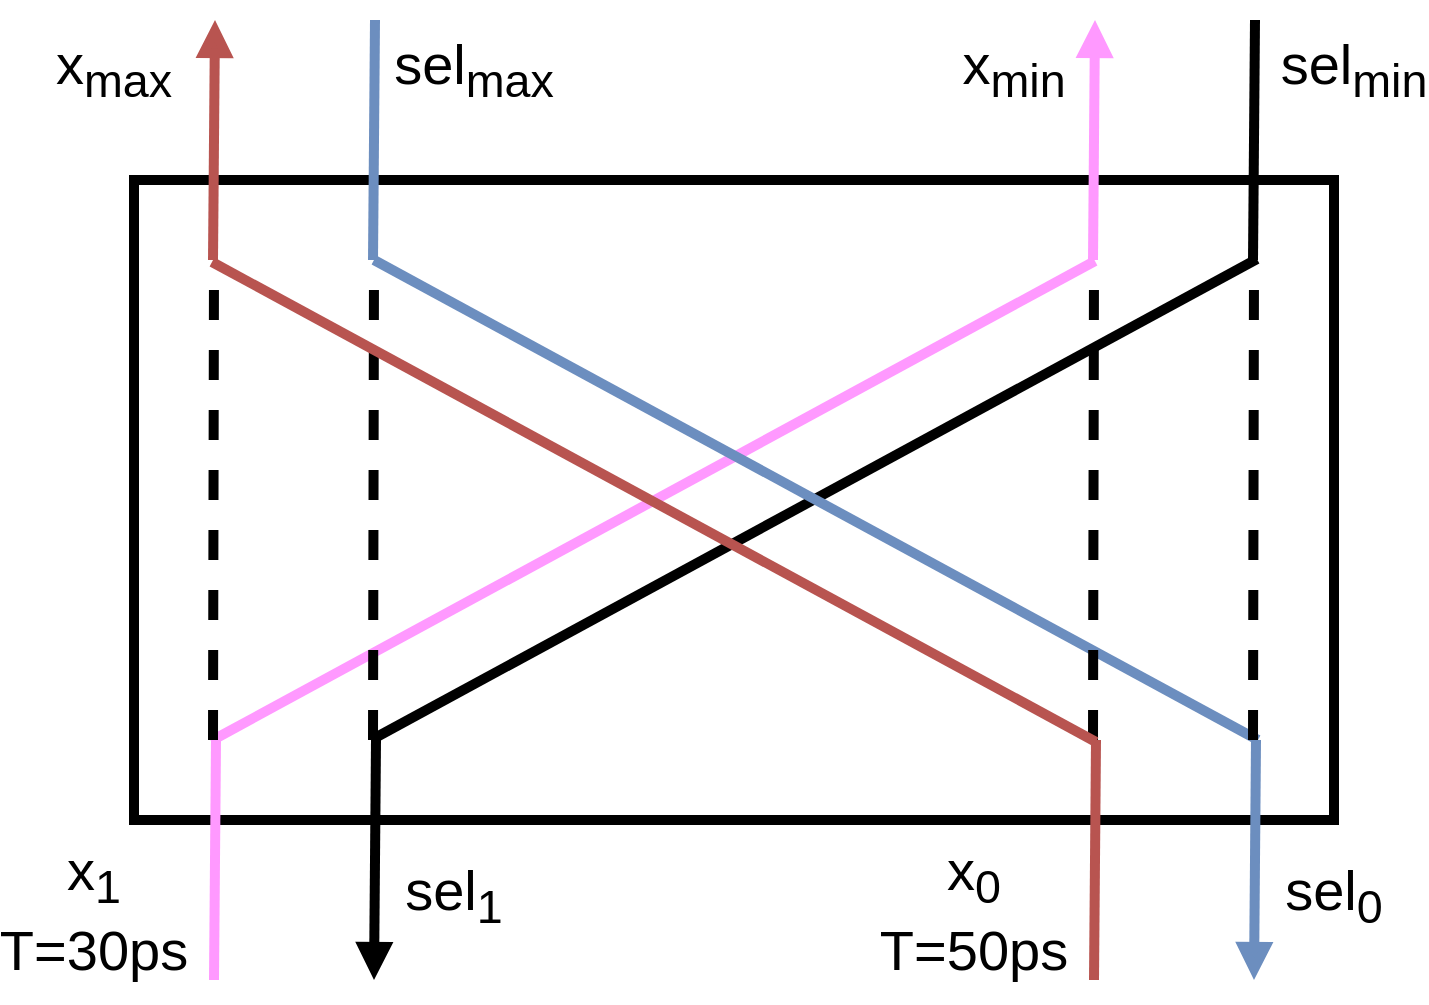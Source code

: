 <mxfile version="24.2.3" type="github">
  <diagram name="Page-1" id="Oag2S1cSNyrBWz3KsYj_">
    <mxGraphModel dx="835" dy="1875" grid="1" gridSize="10" guides="1" tooltips="1" connect="1" arrows="1" fold="1" page="1" pageScale="1" pageWidth="850" pageHeight="1100" math="0" shadow="0">
      <root>
        <mxCell id="0" />
        <mxCell id="1" parent="0" />
        <mxCell id="4edNrjNsOnuqCBQc0fRJ-7" value="" style="rounded=0;whiteSpace=wrap;html=1;strokeWidth=5;fontSize=25;" parent="1" vertex="1">
          <mxGeometry x="120" y="160" width="600" height="320" as="geometry" />
        </mxCell>
        <mxCell id="4edNrjNsOnuqCBQc0fRJ-24" value="" style="endArrow=none;html=1;rounded=0;strokeColor=#FF99FF;strokeWidth=5;fontSize=25;" parent="1" edge="1">
          <mxGeometry width="50" height="50" relative="1" as="geometry">
            <mxPoint x="160" y="560" as="sourcePoint" />
            <mxPoint x="161" y="440" as="targetPoint" />
          </mxGeometry>
        </mxCell>
        <mxCell id="4edNrjNsOnuqCBQc0fRJ-27" value="" style="endArrow=none;html=1;rounded=0;startArrow=block;startFill=1;strokeWidth=5;fontSize=25;" parent="1" edge="1">
          <mxGeometry width="50" height="50" relative="1" as="geometry">
            <mxPoint x="240" y="560" as="sourcePoint" />
            <mxPoint x="241" y="440" as="targetPoint" />
          </mxGeometry>
        </mxCell>
        <mxCell id="4edNrjNsOnuqCBQc0fRJ-29" value="" style="endArrow=none;html=1;rounded=0;startArrow=block;startFill=1;fillColor=#dae8fc;strokeColor=#6c8ebf;strokeWidth=5;fontSize=25;" parent="1" edge="1">
          <mxGeometry width="50" height="50" relative="1" as="geometry">
            <mxPoint x="680" y="560" as="sourcePoint" />
            <mxPoint x="681" y="440" as="targetPoint" />
          </mxGeometry>
        </mxCell>
        <mxCell id="4edNrjNsOnuqCBQc0fRJ-30" value="" style="endArrow=none;html=1;rounded=0;fillColor=#f8cecc;strokeColor=#b85450;strokeWidth=5;fontSize=25;" parent="1" edge="1">
          <mxGeometry width="50" height="50" relative="1" as="geometry">
            <mxPoint x="600" y="560" as="sourcePoint" />
            <mxPoint x="601" y="440" as="targetPoint" />
          </mxGeometry>
        </mxCell>
        <mxCell id="4edNrjNsOnuqCBQc0fRJ-32" value="" style="endArrow=block;html=1;rounded=0;startArrow=none;startFill=0;endFill=1;fillColor=#f8cecc;strokeColor=#b85450;strokeWidth=5;fontSize=25;" parent="1" edge="1">
          <mxGeometry width="50" height="50" relative="1" as="geometry">
            <mxPoint x="159.5" y="200" as="sourcePoint" />
            <mxPoint x="160.5" y="80" as="targetPoint" />
          </mxGeometry>
        </mxCell>
        <mxCell id="4edNrjNsOnuqCBQc0fRJ-33" value="" style="endArrow=none;html=1;rounded=0;fillColor=#dae8fc;strokeColor=#6c8ebf;strokeWidth=5;fontSize=25;" parent="1" edge="1">
          <mxGeometry width="50" height="50" relative="1" as="geometry">
            <mxPoint x="239.5" y="200" as="sourcePoint" />
            <mxPoint x="240.5" y="80" as="targetPoint" />
          </mxGeometry>
        </mxCell>
        <mxCell id="4edNrjNsOnuqCBQc0fRJ-34" value="" style="endArrow=none;html=1;rounded=0;strokeWidth=5;fontSize=25;" parent="1" edge="1">
          <mxGeometry width="50" height="50" relative="1" as="geometry">
            <mxPoint x="679.5" y="200" as="sourcePoint" />
            <mxPoint x="680.5" y="80" as="targetPoint" />
          </mxGeometry>
        </mxCell>
        <mxCell id="4edNrjNsOnuqCBQc0fRJ-35" value="" style="endArrow=block;html=1;rounded=0;startArrow=none;startFill=0;endFill=1;strokeColor=#FF99FF;strokeWidth=5;fontSize=25;" parent="1" edge="1">
          <mxGeometry width="50" height="50" relative="1" as="geometry">
            <mxPoint x="599.5" y="200" as="sourcePoint" />
            <mxPoint x="600.5" y="80" as="targetPoint" />
          </mxGeometry>
        </mxCell>
        <mxCell id="4edNrjNsOnuqCBQc0fRJ-39" value="" style="endArrow=none;html=1;rounded=0;strokeWidth=5;fontSize=25;" parent="1" edge="1">
          <mxGeometry width="50" height="50" relative="1" as="geometry">
            <mxPoint x="681.5" y="199.5" as="sourcePoint" />
            <mxPoint x="239.5" y="439.5" as="targetPoint" />
          </mxGeometry>
        </mxCell>
        <mxCell id="4edNrjNsOnuqCBQc0fRJ-38" value="" style="endArrow=none;html=1;rounded=0;strokeColor=#FF99FF;strokeWidth=5;fontSize=25;" parent="1" edge="1">
          <mxGeometry width="50" height="50" relative="1" as="geometry">
            <mxPoint x="600.5" y="200.5" as="sourcePoint" />
            <mxPoint x="158.5" y="440.5" as="targetPoint" />
          </mxGeometry>
        </mxCell>
        <mxCell id="4edNrjNsOnuqCBQc0fRJ-37" value="" style="endArrow=none;html=1;rounded=0;fillColor=#dae8fc;strokeColor=#6c8ebf;strokeWidth=5;fontSize=25;" parent="1" edge="1">
          <mxGeometry width="50" height="50" relative="1" as="geometry">
            <mxPoint x="240" y="200" as="sourcePoint" />
            <mxPoint x="682" y="440" as="targetPoint" />
          </mxGeometry>
        </mxCell>
        <mxCell id="4edNrjNsOnuqCBQc0fRJ-40" value="" style="endArrow=none;html=1;rounded=0;dashed=1;strokeWidth=5;fontSize=25;" parent="1" edge="1">
          <mxGeometry width="50" height="50" relative="1" as="geometry">
            <mxPoint x="159.5" y="440" as="sourcePoint" />
            <mxPoint x="160" y="200" as="targetPoint" />
          </mxGeometry>
        </mxCell>
        <mxCell id="4edNrjNsOnuqCBQc0fRJ-41" value="" style="endArrow=none;html=1;rounded=0;dashed=1;strokeWidth=5;fontSize=25;" parent="1" edge="1">
          <mxGeometry width="50" height="50" relative="1" as="geometry">
            <mxPoint x="239.5" y="440" as="sourcePoint" />
            <mxPoint x="240" y="200" as="targetPoint" />
          </mxGeometry>
        </mxCell>
        <mxCell id="4edNrjNsOnuqCBQc0fRJ-42" value="" style="endArrow=none;html=1;rounded=0;dashed=1;strokeWidth=5;fontSize=25;" parent="1" edge="1">
          <mxGeometry width="50" height="50" relative="1" as="geometry">
            <mxPoint x="679.5" y="440" as="sourcePoint" />
            <mxPoint x="680" y="200" as="targetPoint" />
          </mxGeometry>
        </mxCell>
        <mxCell id="4edNrjNsOnuqCBQc0fRJ-43" value="" style="endArrow=none;html=1;rounded=0;dashed=1;strokeWidth=5;fontSize=25;" parent="1" edge="1">
          <mxGeometry width="50" height="50" relative="1" as="geometry">
            <mxPoint x="599.5" y="440" as="sourcePoint" />
            <mxPoint x="600" y="200" as="targetPoint" />
          </mxGeometry>
        </mxCell>
        <mxCell id="4edNrjNsOnuqCBQc0fRJ-45" value="&lt;div style=&quot;font-size: 28px;&quot;&gt;x&lt;sub&gt;1&lt;/sub&gt;&lt;/div&gt;&lt;div style=&quot;font-size: 28px;&quot;&gt;T=30ps&lt;br style=&quot;font-size: 28px;&quot;&gt;&lt;/div&gt;" style="text;html=1;align=center;verticalAlign=middle;whiteSpace=wrap;rounded=0;fontSize=28;strokeWidth=5;" parent="1" vertex="1">
          <mxGeometry x="70" y="510" width="60" height="30" as="geometry" />
        </mxCell>
        <mxCell id="4edNrjNsOnuqCBQc0fRJ-46" value="&lt;div style=&quot;font-size: 28px;&quot;&gt;sel&lt;sub&gt;1&lt;/sub&gt;&lt;/div&gt;&lt;div style=&quot;font-size: 28px;&quot;&gt;&lt;br style=&quot;font-size: 28px;&quot;&gt;&lt;/div&gt;" style="text;html=1;align=center;verticalAlign=middle;whiteSpace=wrap;rounded=0;fontSize=28;strokeWidth=5;" parent="1" vertex="1">
          <mxGeometry x="250" y="520" width="60" height="30" as="geometry" />
        </mxCell>
        <mxCell id="4edNrjNsOnuqCBQc0fRJ-47" value="&lt;div style=&quot;font-size: 28px;&quot;&gt;x&lt;sub&gt;0&lt;/sub&gt;&lt;/div&gt;&lt;div style=&quot;font-size: 28px;&quot;&gt;T=50ps&lt;br style=&quot;font-size: 28px;&quot;&gt;&lt;/div&gt;" style="text;html=1;align=center;verticalAlign=middle;whiteSpace=wrap;rounded=0;fontSize=28;strokeWidth=5;" parent="1" vertex="1">
          <mxGeometry x="510" y="510" width="60" height="30" as="geometry" />
        </mxCell>
        <mxCell id="4edNrjNsOnuqCBQc0fRJ-48" value="&lt;div style=&quot;font-size: 28px;&quot;&gt;sel&lt;sub&gt;0&lt;/sub&gt;&lt;/div&gt;&lt;div style=&quot;font-size: 28px;&quot;&gt;&lt;br style=&quot;font-size: 28px;&quot;&gt;&lt;/div&gt;" style="text;html=1;align=center;verticalAlign=middle;whiteSpace=wrap;rounded=0;fontSize=28;strokeWidth=5;" parent="1" vertex="1">
          <mxGeometry x="690" y="520" width="60" height="30" as="geometry" />
        </mxCell>
        <mxCell id="4edNrjNsOnuqCBQc0fRJ-49" value="x&lt;sub&gt;max&lt;/sub&gt;" style="text;html=1;align=center;verticalAlign=middle;whiteSpace=wrap;rounded=0;fontSize=28;strokeWidth=5;" parent="1" vertex="1">
          <mxGeometry x="80" y="90" width="60" height="30" as="geometry" />
        </mxCell>
        <mxCell id="4edNrjNsOnuqCBQc0fRJ-50" value="&lt;div style=&quot;font-size: 28px;&quot;&gt;sel&lt;sub&gt;max&lt;/sub&gt;&lt;/div&gt;" style="text;html=1;align=center;verticalAlign=middle;whiteSpace=wrap;rounded=0;fontSize=28;strokeWidth=5;" parent="1" vertex="1">
          <mxGeometry x="260" y="90" width="60" height="30" as="geometry" />
        </mxCell>
        <mxCell id="4edNrjNsOnuqCBQc0fRJ-51" value="x&lt;sub&gt;min&lt;/sub&gt;" style="text;html=1;align=center;verticalAlign=middle;whiteSpace=wrap;rounded=0;fontSize=28;strokeWidth=5;" parent="1" vertex="1">
          <mxGeometry x="530" y="90" width="60" height="30" as="geometry" />
        </mxCell>
        <mxCell id="4edNrjNsOnuqCBQc0fRJ-52" value="sel&lt;sub&gt;min&lt;/sub&gt;" style="text;html=1;align=center;verticalAlign=middle;whiteSpace=wrap;rounded=0;fontSize=28;strokeWidth=5;" parent="1" vertex="1">
          <mxGeometry x="700" y="90" width="60" height="30" as="geometry" />
        </mxCell>
        <mxCell id="4edNrjNsOnuqCBQc0fRJ-36" value="" style="endArrow=none;html=1;rounded=0;fillColor=#f8cecc;strokeColor=#b85450;strokeWidth=5;fontSize=25;" parent="1" edge="1">
          <mxGeometry width="50" height="50" relative="1" as="geometry">
            <mxPoint x="159" y="201" as="sourcePoint" />
            <mxPoint x="601" y="441" as="targetPoint" />
          </mxGeometry>
        </mxCell>
      </root>
    </mxGraphModel>
  </diagram>
</mxfile>
